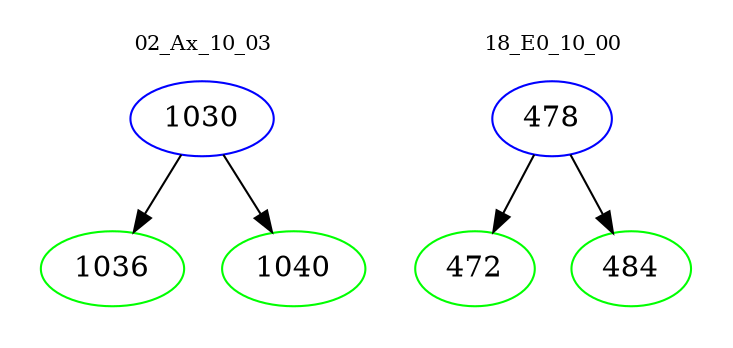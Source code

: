 digraph{
subgraph cluster_0 {
color = white
label = "02_Ax_10_03";
fontsize=10;
T0_1030 [label="1030", color="blue"]
T0_1030 -> T0_1036 [color="black"]
T0_1036 [label="1036", color="green"]
T0_1030 -> T0_1040 [color="black"]
T0_1040 [label="1040", color="green"]
}
subgraph cluster_1 {
color = white
label = "18_E0_10_00";
fontsize=10;
T1_478 [label="478", color="blue"]
T1_478 -> T1_472 [color="black"]
T1_472 [label="472", color="green"]
T1_478 -> T1_484 [color="black"]
T1_484 [label="484", color="green"]
}
}
